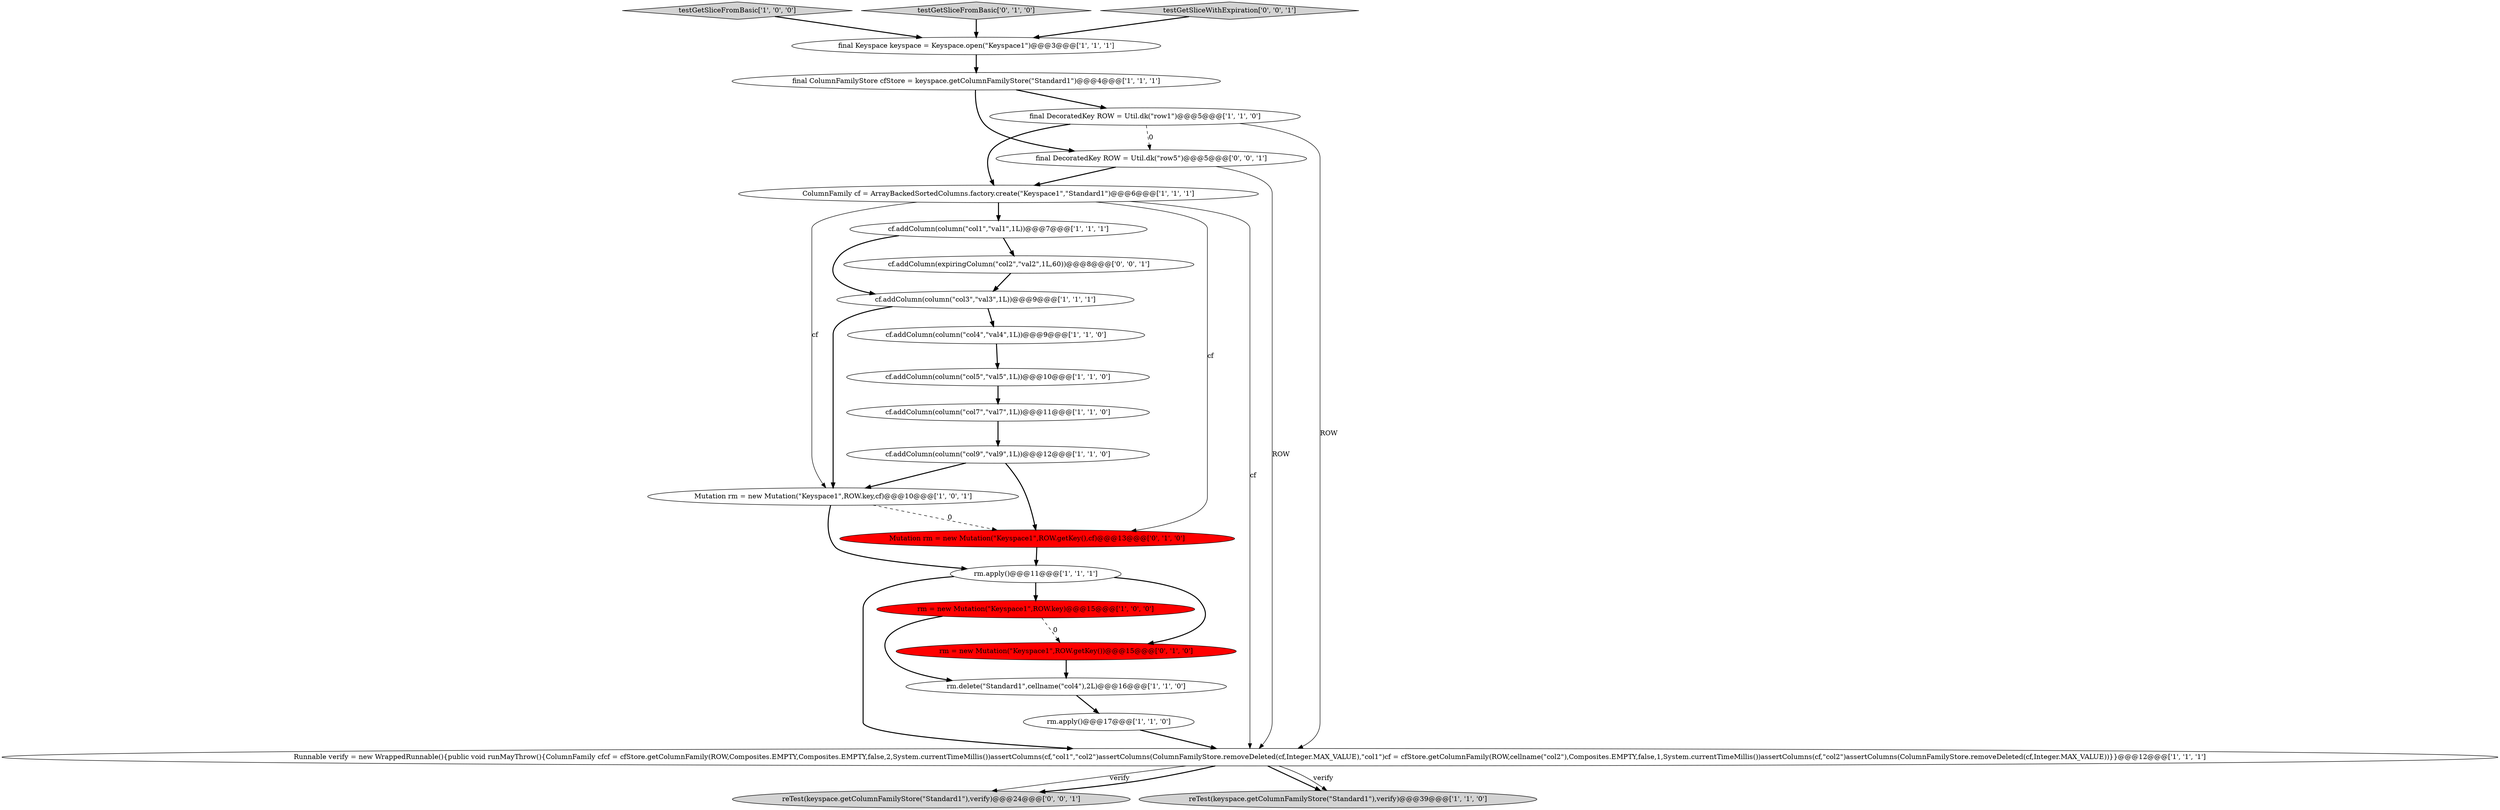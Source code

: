 digraph {
19 [style = filled, label = "rm = new Mutation(\"Keyspace1\",ROW.getKey())@@@15@@@['0', '1', '0']", fillcolor = red, shape = ellipse image = "AAA1AAABBB2BBB"];
0 [style = filled, label = "rm.delete(\"Standard1\",cellname(\"col4\"),2L)@@@16@@@['1', '1', '0']", fillcolor = white, shape = ellipse image = "AAA0AAABBB1BBB"];
22 [style = filled, label = "cf.addColumn(expiringColumn(\"col2\",\"val2\",1L,60))@@@8@@@['0', '0', '1']", fillcolor = white, shape = ellipse image = "AAA0AAABBB3BBB"];
2 [style = filled, label = "final Keyspace keyspace = Keyspace.open(\"Keyspace1\")@@@3@@@['1', '1', '1']", fillcolor = white, shape = ellipse image = "AAA0AAABBB1BBB"];
23 [style = filled, label = "final DecoratedKey ROW = Util.dk(\"row5\")@@@5@@@['0', '0', '1']", fillcolor = white, shape = ellipse image = "AAA0AAABBB3BBB"];
24 [style = filled, label = "reTest(keyspace.getColumnFamilyStore(\"Standard1\"),verify)@@@24@@@['0', '0', '1']", fillcolor = lightgray, shape = ellipse image = "AAA0AAABBB3BBB"];
9 [style = filled, label = "testGetSliceFromBasic['1', '0', '0']", fillcolor = lightgray, shape = diamond image = "AAA0AAABBB1BBB"];
13 [style = filled, label = "Mutation rm = new Mutation(\"Keyspace1\",ROW.key,cf)@@@10@@@['1', '0', '1']", fillcolor = white, shape = ellipse image = "AAA0AAABBB1BBB"];
5 [style = filled, label = "cf.addColumn(column(\"col1\",\"val1\",1L))@@@7@@@['1', '1', '1']", fillcolor = white, shape = ellipse image = "AAA0AAABBB1BBB"];
15 [style = filled, label = "rm.apply()@@@11@@@['1', '1', '1']", fillcolor = white, shape = ellipse image = "AAA0AAABBB1BBB"];
6 [style = filled, label = "rm = new Mutation(\"Keyspace1\",ROW.key)@@@15@@@['1', '0', '0']", fillcolor = red, shape = ellipse image = "AAA1AAABBB1BBB"];
16 [style = filled, label = "cf.addColumn(column(\"col5\",\"val5\",1L))@@@10@@@['1', '1', '0']", fillcolor = white, shape = ellipse image = "AAA0AAABBB1BBB"];
10 [style = filled, label = "cf.addColumn(column(\"col3\",\"val3\",1L))@@@9@@@['1', '1', '1']", fillcolor = white, shape = ellipse image = "AAA0AAABBB1BBB"];
20 [style = filled, label = "testGetSliceFromBasic['0', '1', '0']", fillcolor = lightgray, shape = diamond image = "AAA0AAABBB2BBB"];
1 [style = filled, label = "final DecoratedKey ROW = Util.dk(\"row1\")@@@5@@@['1', '1', '0']", fillcolor = white, shape = ellipse image = "AAA0AAABBB1BBB"];
21 [style = filled, label = "testGetSliceWithExpiration['0', '0', '1']", fillcolor = lightgray, shape = diamond image = "AAA0AAABBB3BBB"];
8 [style = filled, label = "reTest(keyspace.getColumnFamilyStore(\"Standard1\"),verify)@@@39@@@['1', '1', '0']", fillcolor = lightgray, shape = ellipse image = "AAA0AAABBB1BBB"];
7 [style = filled, label = "cf.addColumn(column(\"col9\",\"val9\",1L))@@@12@@@['1', '1', '0']", fillcolor = white, shape = ellipse image = "AAA0AAABBB1BBB"];
17 [style = filled, label = "cf.addColumn(column(\"col7\",\"val7\",1L))@@@11@@@['1', '1', '0']", fillcolor = white, shape = ellipse image = "AAA0AAABBB1BBB"];
12 [style = filled, label = "Runnable verify = new WrappedRunnable(){public void runMayThrow(){ColumnFamily cfcf = cfStore.getColumnFamily(ROW,Composites.EMPTY,Composites.EMPTY,false,2,System.currentTimeMillis())assertColumns(cf,\"col1\",\"col2\")assertColumns(ColumnFamilyStore.removeDeleted(cf,Integer.MAX_VALUE),\"col1\")cf = cfStore.getColumnFamily(ROW,cellname(\"col2\"),Composites.EMPTY,false,1,System.currentTimeMillis())assertColumns(cf,\"col2\")assertColumns(ColumnFamilyStore.removeDeleted(cf,Integer.MAX_VALUE))}}@@@12@@@['1', '1', '1']", fillcolor = white, shape = ellipse image = "AAA0AAABBB1BBB"];
3 [style = filled, label = "final ColumnFamilyStore cfStore = keyspace.getColumnFamilyStore(\"Standard1\")@@@4@@@['1', '1', '1']", fillcolor = white, shape = ellipse image = "AAA0AAABBB1BBB"];
4 [style = filled, label = "cf.addColumn(column(\"col4\",\"val4\",1L))@@@9@@@['1', '1', '0']", fillcolor = white, shape = ellipse image = "AAA0AAABBB1BBB"];
14 [style = filled, label = "ColumnFamily cf = ArrayBackedSortedColumns.factory.create(\"Keyspace1\",\"Standard1\")@@@6@@@['1', '1', '1']", fillcolor = white, shape = ellipse image = "AAA0AAABBB1BBB"];
18 [style = filled, label = "Mutation rm = new Mutation(\"Keyspace1\",ROW.getKey(),cf)@@@13@@@['0', '1', '0']", fillcolor = red, shape = ellipse image = "AAA1AAABBB2BBB"];
11 [style = filled, label = "rm.apply()@@@17@@@['1', '1', '0']", fillcolor = white, shape = ellipse image = "AAA0AAABBB1BBB"];
7->13 [style = bold, label=""];
5->10 [style = bold, label=""];
3->1 [style = bold, label=""];
9->2 [style = bold, label=""];
14->13 [style = solid, label="cf"];
2->3 [style = bold, label=""];
12->24 [style = solid, label="verify"];
18->15 [style = bold, label=""];
1->12 [style = solid, label="ROW"];
23->12 [style = solid, label="ROW"];
0->11 [style = bold, label=""];
14->18 [style = solid, label="cf"];
15->6 [style = bold, label=""];
6->0 [style = bold, label=""];
11->12 [style = bold, label=""];
16->17 [style = bold, label=""];
12->24 [style = bold, label=""];
15->19 [style = bold, label=""];
19->0 [style = bold, label=""];
21->2 [style = bold, label=""];
20->2 [style = bold, label=""];
23->14 [style = bold, label=""];
17->7 [style = bold, label=""];
14->12 [style = solid, label="cf"];
3->23 [style = bold, label=""];
10->13 [style = bold, label=""];
12->8 [style = bold, label=""];
6->19 [style = dashed, label="0"];
22->10 [style = bold, label=""];
10->4 [style = bold, label=""];
7->18 [style = bold, label=""];
12->8 [style = solid, label="verify"];
1->14 [style = bold, label=""];
15->12 [style = bold, label=""];
13->15 [style = bold, label=""];
13->18 [style = dashed, label="0"];
5->22 [style = bold, label=""];
1->23 [style = dashed, label="0"];
4->16 [style = bold, label=""];
14->5 [style = bold, label=""];
}
